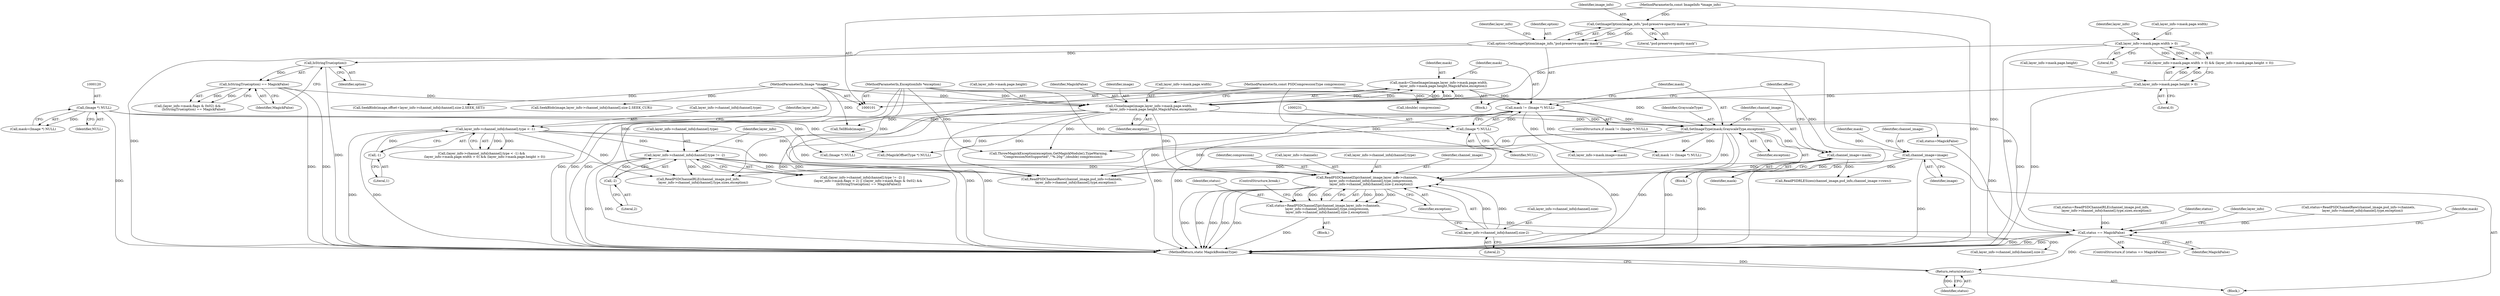 digraph "0_ImageMagick_04a567494786d5bb50894fc8bb8fea0cf496bea8@array" {
"1000316" [label="(Call,ReadPSDChannelZip(channel_image,layer_info->channels,\n        layer_info->channel_info[channel].type,compression,\n        layer_info->channel_info[channel].size-2,exception))"];
"1000238" [label="(Call,channel_image=mask)"];
"1000234" [label="(Call,SetImageType(mask,GrayscaleType,exception))"];
"1000228" [label="(Call,mask != (Image *) NULL)"];
"1000207" [label="(Call,mask=CloneImage(image,layer_info->mask.page.width,\n         layer_info->mask.page.height,MagickFalse,exception))"];
"1000209" [label="(Call,CloneImage(image,layer_info->mask.page.width,\n         layer_info->mask.page.height,MagickFalse,exception))"];
"1000102" [label="(MethodParameterIn,Image *image)"];
"1000135" [label="(Call,layer_info->mask.page.width > 0)"];
"1000144" [label="(Call,layer_info->mask.page.height > 0)"];
"1000188" [label="(Call,IsStringTrue(option) == MagickFalse)"];
"1000189" [label="(Call,IsStringTrue(option))"];
"1000155" [label="(Call,option=GetImageOption(image_info,\"psd:preserve-opacity-mask\"))"];
"1000157" [label="(Call,GetImageOption(image_info,\"psd:preserve-opacity-mask\"))"];
"1000103" [label="(MethodParameterIn,const ImageInfo *image_info)"];
"1000108" [label="(MethodParameterIn,ExceptionInfo *exception)"];
"1000230" [label="(Call,(Image *) NULL)"];
"1000119" [label="(Call,(Image *) NULL)"];
"1000114" [label="(Call,channel_image=image)"];
"1000124" [label="(Call,layer_info->channel_info[channel].type < -1)"];
"1000132" [label="(Call,-1)"];
"1000162" [label="(Call,layer_info->channel_info[channel].type != -2)"];
"1000170" [label="(Call,-2)"];
"1000107" [label="(MethodParameterIn,const PSDCompressionType compression)"];
"1000329" [label="(Call,layer_info->channel_info[channel].size-2)"];
"1000314" [label="(Call,status=ReadPSDChannelZip(channel_image,layer_info->channels,\n        layer_info->channel_info[channel].type,compression,\n        layer_info->channel_info[channel].size-2,exception))"];
"1000368" [label="(Call,status == MagickFalse)"];
"1000393" [label="(Return,return(status);)"];
"1000369" [label="(Identifier,status)"];
"1000353" [label="(Call,SeekBlob(image,offset+layer_info->channel_info[channel].size-2,SEEK_SET))"];
"1000125" [label="(Call,layer_info->channel_info[channel].type)"];
"1000143" [label="(Literal,0)"];
"1000115" [label="(Identifier,channel_image)"];
"1000191" [label="(Identifier,MagickFalse)"];
"1000389" [label="(Identifier,layer_info)"];
"1000166" [label="(Identifier,layer_info)"];
"1000123" [label="(Call,(layer_info->channel_info[channel].type < -1) &&\n      (layer_info->mask.page.width > 0) && (layer_info->mask.page.height > 0))"];
"1000315" [label="(Identifier,status)"];
"1000135" [label="(Call,layer_info->mask.page.width > 0)"];
"1000155" [label="(Call,option=GetImageOption(image_info,\"psd:preserve-opacity-mask\"))"];
"1000328" [label="(Identifier,compression)"];
"1000176" [label="(Identifier,layer_info)"];
"1000314" [label="(Call,status=ReadPSDChannelZip(channel_image,layer_info->channels,\n        layer_info->channel_info[channel].type,compression,\n        layer_info->channel_info[channel].size-2,exception))"];
"1000386" [label="(Call,layer_info->mask.image=mask)"];
"1000190" [label="(Identifier,option)"];
"1000349" [label="(Call,(double) compression)"];
"1000243" [label="(Call,TellBlob(image))"];
"1000339" [label="(ControlStructure,break;)"];
"1000318" [label="(Call,layer_info->channels)"];
"1000114" [label="(Call,channel_image=image)"];
"1000236" [label="(Identifier,GrayscaleType)"];
"1000252" [label="(Call,status=ReadPSDChannelRaw(channel_image,psd_info->channels,\n        layer_info->channel_info[channel].type,exception))"];
"1000145" [label="(Call,layer_info->mask.page.height)"];
"1000189" [label="(Call,IsStringTrue(option))"];
"1000337" [label="(Literal,2)"];
"1000152" [label="(Literal,0)"];
"1000228" [label="(Call,mask != (Image *) NULL)"];
"1000119" [label="(Call,(Image *) NULL)"];
"1000156" [label="(Identifier,option)"];
"1000180" [label="(Call,(layer_info->mask.flags & 0x02) &&\n            (IsStringTrue(option) == MagickFalse))"];
"1000316" [label="(Call,ReadPSDChannelZip(channel_image,layer_info->channels,\n        layer_info->channel_info[channel].type,compression,\n        layer_info->channel_info[channel].size-2,exception))"];
"1000144" [label="(Call,layer_info->mask.page.height > 0)"];
"1000218" [label="(Call,layer_info->mask.page.height)"];
"1000330" [label="(Call,layer_info->channel_info[channel].size)"];
"1000393" [label="(Return,return(status);)"];
"1000226" [label="(Identifier,exception)"];
"1000121" [label="(Identifier,NULL)"];
"1000159" [label="(Literal,\"psd:preserve-opacity-mask\")"];
"1000245" [label="(Call,status=MagickFalse)"];
"1000162" [label="(Call,layer_info->channel_info[channel].type != -2)"];
"1000225" [label="(Identifier,MagickFalse)"];
"1000242" [label="(Identifier,offset)"];
"1000102" [label="(MethodParameterIn,Image *image)"];
"1000103" [label="(MethodParameterIn,const ImageInfo *image_info)"];
"1000107" [label="(MethodParameterIn,const PSDCompressionType compression)"];
"1000229" [label="(Identifier,mask)"];
"1000343" [label="(Call,ThrowMagickException(exception,GetMagickModule(),TypeWarning,\n        \"CompressionNotSupported\",\"'%.20g'\",(double) compression))"];
"1000132" [label="(Call,-1)"];
"1000370" [label="(Identifier,MagickFalse)"];
"1000238" [label="(Call,channel_image=mask)"];
"1000157" [label="(Call,GetImageOption(image_info,\"psd:preserve-opacity-mask\"))"];
"1000171" [label="(Literal,2)"];
"1000230" [label="(Call,(Image *) NULL)"];
"1000227" [label="(ControlStructure,if (mask != (Image *) NULL))"];
"1000134" [label="(Call,(layer_info->mask.page.width > 0) && (layer_info->mask.page.height > 0))"];
"1000209" [label="(Call,CloneImage(image,layer_info->mask.page.width,\n         layer_info->mask.page.height,MagickFalse,exception))"];
"1000368" [label="(Call,status == MagickFalse)"];
"1000250" [label="(Block,)"];
"1000293" [label="(Call,ReadPSDChannelRLE(channel_image,psd_info,\n          layer_info->channel_info[channel].type,sizes,exception))"];
"1000375" [label="(Call,(Image *) NULL)"];
"1000188" [label="(Call,IsStringTrue(option) == MagickFalse)"];
"1000395" [label="(MethodReturn,static MagickBooleanType)"];
"1000148" [label="(Identifier,layer_info)"];
"1000124" [label="(Call,layer_info->channel_info[channel].type < -1)"];
"1000232" [label="(Identifier,NULL)"];
"1000158" [label="(Identifier,image_info)"];
"1000233" [label="(Block,)"];
"1000210" [label="(Identifier,image)"];
"1000235" [label="(Identifier,mask)"];
"1000321" [label="(Call,layer_info->channel_info[channel].type)"];
"1000109" [label="(Block,)"];
"1000373" [label="(Call,mask != (Image *) NULL)"];
"1000139" [label="(Identifier,layer_info)"];
"1000118" [label="(Identifier,mask)"];
"1000357" [label="(Call,layer_info->channel_info[channel].size-2)"];
"1000211" [label="(Call,layer_info->mask.page.width)"];
"1000367" [label="(ControlStructure,if (status == MagickFalse))"];
"1000161" [label="(Call,(layer_info->channel_info[channel].type != -2) ||\n           (layer_info->mask.flags > 2) || ((layer_info->mask.flags & 0x02) &&\n            (IsStringTrue(option) == MagickFalse)))"];
"1000374" [label="(Identifier,mask)"];
"1000207" [label="(Call,mask=CloneImage(image,layer_info->mask.page.width,\n         layer_info->mask.page.height,MagickFalse,exception))"];
"1000136" [label="(Call,layer_info->mask.page.width)"];
"1000163" [label="(Call,layer_info->channel_info[channel].type)"];
"1000108" [label="(MethodParameterIn,ExceptionInfo *exception)"];
"1000273" [label="(Call,ReadPSDRLESizes(channel_image,psd_info,channel_image->rows))"];
"1000116" [label="(Identifier,image)"];
"1000317" [label="(Identifier,channel_image)"];
"1000394" [label="(Identifier,status)"];
"1000291" [label="(Call,status=ReadPSDChannelRLE(channel_image,psd_info,\n          layer_info->channel_info[channel].type,sizes,exception))"];
"1000170" [label="(Call,-2)"];
"1000133" [label="(Literal,1)"];
"1000153" [label="(Block,)"];
"1000208" [label="(Identifier,mask)"];
"1000338" [label="(Identifier,exception)"];
"1000117" [label="(Call,mask=(Image *) NULL)"];
"1000254" [label="(Call,ReadPSDChannelRaw(channel_image,psd_info->channels,\n        layer_info->channel_info[channel].type,exception))"];
"1000234" [label="(Call,SetImageType(mask,GrayscaleType,exception))"];
"1000237" [label="(Identifier,exception)"];
"1000329" [label="(Call,layer_info->channel_info[channel].size-2)"];
"1000282" [label="(Call,(MagickOffsetType *) NULL)"];
"1000193" [label="(Call,SeekBlob(image,layer_info->channel_info[channel].size-2,SEEK_CUR))"];
"1000240" [label="(Identifier,mask)"];
"1000239" [label="(Identifier,channel_image)"];
"1000316" -> "1000314"  [label="AST: "];
"1000316" -> "1000338"  [label="CFG: "];
"1000317" -> "1000316"  [label="AST: "];
"1000318" -> "1000316"  [label="AST: "];
"1000321" -> "1000316"  [label="AST: "];
"1000328" -> "1000316"  [label="AST: "];
"1000329" -> "1000316"  [label="AST: "];
"1000338" -> "1000316"  [label="AST: "];
"1000314" -> "1000316"  [label="CFG: "];
"1000316" -> "1000395"  [label="DDG: "];
"1000316" -> "1000395"  [label="DDG: "];
"1000316" -> "1000395"  [label="DDG: "];
"1000316" -> "1000395"  [label="DDG: "];
"1000316" -> "1000395"  [label="DDG: "];
"1000316" -> "1000314"  [label="DDG: "];
"1000316" -> "1000314"  [label="DDG: "];
"1000316" -> "1000314"  [label="DDG: "];
"1000316" -> "1000314"  [label="DDG: "];
"1000316" -> "1000314"  [label="DDG: "];
"1000316" -> "1000314"  [label="DDG: "];
"1000238" -> "1000316"  [label="DDG: "];
"1000114" -> "1000316"  [label="DDG: "];
"1000124" -> "1000316"  [label="DDG: "];
"1000162" -> "1000316"  [label="DDG: "];
"1000107" -> "1000316"  [label="DDG: "];
"1000329" -> "1000316"  [label="DDG: "];
"1000329" -> "1000316"  [label="DDG: "];
"1000209" -> "1000316"  [label="DDG: "];
"1000234" -> "1000316"  [label="DDG: "];
"1000108" -> "1000316"  [label="DDG: "];
"1000238" -> "1000233"  [label="AST: "];
"1000238" -> "1000240"  [label="CFG: "];
"1000239" -> "1000238"  [label="AST: "];
"1000240" -> "1000238"  [label="AST: "];
"1000242" -> "1000238"  [label="CFG: "];
"1000238" -> "1000395"  [label="DDG: "];
"1000234" -> "1000238"  [label="DDG: "];
"1000238" -> "1000254"  [label="DDG: "];
"1000238" -> "1000273"  [label="DDG: "];
"1000234" -> "1000233"  [label="AST: "];
"1000234" -> "1000237"  [label="CFG: "];
"1000235" -> "1000234"  [label="AST: "];
"1000236" -> "1000234"  [label="AST: "];
"1000237" -> "1000234"  [label="AST: "];
"1000239" -> "1000234"  [label="CFG: "];
"1000234" -> "1000395"  [label="DDG: "];
"1000234" -> "1000395"  [label="DDG: "];
"1000228" -> "1000234"  [label="DDG: "];
"1000209" -> "1000234"  [label="DDG: "];
"1000108" -> "1000234"  [label="DDG: "];
"1000234" -> "1000254"  [label="DDG: "];
"1000234" -> "1000293"  [label="DDG: "];
"1000234" -> "1000343"  [label="DDG: "];
"1000234" -> "1000373"  [label="DDG: "];
"1000234" -> "1000386"  [label="DDG: "];
"1000228" -> "1000227"  [label="AST: "];
"1000228" -> "1000230"  [label="CFG: "];
"1000229" -> "1000228"  [label="AST: "];
"1000230" -> "1000228"  [label="AST: "];
"1000235" -> "1000228"  [label="CFG: "];
"1000242" -> "1000228"  [label="CFG: "];
"1000228" -> "1000395"  [label="DDG: "];
"1000228" -> "1000395"  [label="DDG: "];
"1000207" -> "1000228"  [label="DDG: "];
"1000230" -> "1000228"  [label="DDG: "];
"1000228" -> "1000373"  [label="DDG: "];
"1000228" -> "1000386"  [label="DDG: "];
"1000207" -> "1000153"  [label="AST: "];
"1000207" -> "1000209"  [label="CFG: "];
"1000208" -> "1000207"  [label="AST: "];
"1000209" -> "1000207"  [label="AST: "];
"1000229" -> "1000207"  [label="CFG: "];
"1000207" -> "1000395"  [label="DDG: "];
"1000209" -> "1000207"  [label="DDG: "];
"1000209" -> "1000207"  [label="DDG: "];
"1000209" -> "1000207"  [label="DDG: "];
"1000209" -> "1000207"  [label="DDG: "];
"1000209" -> "1000207"  [label="DDG: "];
"1000209" -> "1000226"  [label="CFG: "];
"1000210" -> "1000209"  [label="AST: "];
"1000211" -> "1000209"  [label="AST: "];
"1000218" -> "1000209"  [label="AST: "];
"1000225" -> "1000209"  [label="AST: "];
"1000226" -> "1000209"  [label="AST: "];
"1000209" -> "1000395"  [label="DDG: "];
"1000209" -> "1000395"  [label="DDG: "];
"1000102" -> "1000209"  [label="DDG: "];
"1000135" -> "1000209"  [label="DDG: "];
"1000144" -> "1000209"  [label="DDG: "];
"1000188" -> "1000209"  [label="DDG: "];
"1000108" -> "1000209"  [label="DDG: "];
"1000209" -> "1000243"  [label="DDG: "];
"1000209" -> "1000245"  [label="DDG: "];
"1000209" -> "1000254"  [label="DDG: "];
"1000209" -> "1000293"  [label="DDG: "];
"1000209" -> "1000343"  [label="DDG: "];
"1000209" -> "1000368"  [label="DDG: "];
"1000102" -> "1000101"  [label="AST: "];
"1000102" -> "1000395"  [label="DDG: "];
"1000102" -> "1000114"  [label="DDG: "];
"1000102" -> "1000193"  [label="DDG: "];
"1000102" -> "1000243"  [label="DDG: "];
"1000102" -> "1000353"  [label="DDG: "];
"1000135" -> "1000134"  [label="AST: "];
"1000135" -> "1000143"  [label="CFG: "];
"1000136" -> "1000135"  [label="AST: "];
"1000143" -> "1000135"  [label="AST: "];
"1000148" -> "1000135"  [label="CFG: "];
"1000134" -> "1000135"  [label="CFG: "];
"1000135" -> "1000395"  [label="DDG: "];
"1000135" -> "1000134"  [label="DDG: "];
"1000135" -> "1000134"  [label="DDG: "];
"1000144" -> "1000134"  [label="AST: "];
"1000144" -> "1000152"  [label="CFG: "];
"1000145" -> "1000144"  [label="AST: "];
"1000152" -> "1000144"  [label="AST: "];
"1000134" -> "1000144"  [label="CFG: "];
"1000144" -> "1000395"  [label="DDG: "];
"1000144" -> "1000134"  [label="DDG: "];
"1000144" -> "1000134"  [label="DDG: "];
"1000188" -> "1000180"  [label="AST: "];
"1000188" -> "1000191"  [label="CFG: "];
"1000189" -> "1000188"  [label="AST: "];
"1000191" -> "1000188"  [label="AST: "];
"1000180" -> "1000188"  [label="CFG: "];
"1000188" -> "1000395"  [label="DDG: "];
"1000188" -> "1000395"  [label="DDG: "];
"1000188" -> "1000180"  [label="DDG: "];
"1000188" -> "1000180"  [label="DDG: "];
"1000189" -> "1000188"  [label="DDG: "];
"1000189" -> "1000190"  [label="CFG: "];
"1000190" -> "1000189"  [label="AST: "];
"1000191" -> "1000189"  [label="CFG: "];
"1000189" -> "1000395"  [label="DDG: "];
"1000155" -> "1000189"  [label="DDG: "];
"1000155" -> "1000153"  [label="AST: "];
"1000155" -> "1000157"  [label="CFG: "];
"1000156" -> "1000155"  [label="AST: "];
"1000157" -> "1000155"  [label="AST: "];
"1000166" -> "1000155"  [label="CFG: "];
"1000155" -> "1000395"  [label="DDG: "];
"1000155" -> "1000395"  [label="DDG: "];
"1000157" -> "1000155"  [label="DDG: "];
"1000157" -> "1000155"  [label="DDG: "];
"1000157" -> "1000159"  [label="CFG: "];
"1000158" -> "1000157"  [label="AST: "];
"1000159" -> "1000157"  [label="AST: "];
"1000157" -> "1000395"  [label="DDG: "];
"1000103" -> "1000157"  [label="DDG: "];
"1000103" -> "1000101"  [label="AST: "];
"1000103" -> "1000395"  [label="DDG: "];
"1000108" -> "1000101"  [label="AST: "];
"1000108" -> "1000395"  [label="DDG: "];
"1000108" -> "1000254"  [label="DDG: "];
"1000108" -> "1000293"  [label="DDG: "];
"1000108" -> "1000343"  [label="DDG: "];
"1000230" -> "1000232"  [label="CFG: "];
"1000231" -> "1000230"  [label="AST: "];
"1000232" -> "1000230"  [label="AST: "];
"1000230" -> "1000395"  [label="DDG: "];
"1000119" -> "1000230"  [label="DDG: "];
"1000230" -> "1000282"  [label="DDG: "];
"1000230" -> "1000375"  [label="DDG: "];
"1000119" -> "1000117"  [label="AST: "];
"1000119" -> "1000121"  [label="CFG: "];
"1000120" -> "1000119"  [label="AST: "];
"1000121" -> "1000119"  [label="AST: "];
"1000117" -> "1000119"  [label="CFG: "];
"1000119" -> "1000395"  [label="DDG: "];
"1000119" -> "1000117"  [label="DDG: "];
"1000119" -> "1000282"  [label="DDG: "];
"1000119" -> "1000375"  [label="DDG: "];
"1000114" -> "1000109"  [label="AST: "];
"1000114" -> "1000116"  [label="CFG: "];
"1000115" -> "1000114"  [label="AST: "];
"1000116" -> "1000114"  [label="AST: "];
"1000118" -> "1000114"  [label="CFG: "];
"1000114" -> "1000395"  [label="DDG: "];
"1000114" -> "1000254"  [label="DDG: "];
"1000114" -> "1000273"  [label="DDG: "];
"1000124" -> "1000123"  [label="AST: "];
"1000124" -> "1000132"  [label="CFG: "];
"1000125" -> "1000124"  [label="AST: "];
"1000132" -> "1000124"  [label="AST: "];
"1000139" -> "1000124"  [label="CFG: "];
"1000123" -> "1000124"  [label="CFG: "];
"1000124" -> "1000395"  [label="DDG: "];
"1000124" -> "1000395"  [label="DDG: "];
"1000124" -> "1000123"  [label="DDG: "];
"1000124" -> "1000123"  [label="DDG: "];
"1000132" -> "1000124"  [label="DDG: "];
"1000124" -> "1000162"  [label="DDG: "];
"1000124" -> "1000254"  [label="DDG: "];
"1000124" -> "1000293"  [label="DDG: "];
"1000132" -> "1000133"  [label="CFG: "];
"1000133" -> "1000132"  [label="AST: "];
"1000162" -> "1000161"  [label="AST: "];
"1000162" -> "1000170"  [label="CFG: "];
"1000163" -> "1000162"  [label="AST: "];
"1000170" -> "1000162"  [label="AST: "];
"1000176" -> "1000162"  [label="CFG: "];
"1000161" -> "1000162"  [label="CFG: "];
"1000162" -> "1000395"  [label="DDG: "];
"1000162" -> "1000395"  [label="DDG: "];
"1000162" -> "1000161"  [label="DDG: "];
"1000162" -> "1000161"  [label="DDG: "];
"1000170" -> "1000162"  [label="DDG: "];
"1000162" -> "1000254"  [label="DDG: "];
"1000162" -> "1000293"  [label="DDG: "];
"1000170" -> "1000171"  [label="CFG: "];
"1000171" -> "1000170"  [label="AST: "];
"1000107" -> "1000101"  [label="AST: "];
"1000107" -> "1000395"  [label="DDG: "];
"1000107" -> "1000349"  [label="DDG: "];
"1000329" -> "1000337"  [label="CFG: "];
"1000330" -> "1000329"  [label="AST: "];
"1000337" -> "1000329"  [label="AST: "];
"1000338" -> "1000329"  [label="CFG: "];
"1000329" -> "1000357"  [label="DDG: "];
"1000314" -> "1000250"  [label="AST: "];
"1000315" -> "1000314"  [label="AST: "];
"1000339" -> "1000314"  [label="CFG: "];
"1000314" -> "1000395"  [label="DDG: "];
"1000314" -> "1000368"  [label="DDG: "];
"1000368" -> "1000367"  [label="AST: "];
"1000368" -> "1000370"  [label="CFG: "];
"1000369" -> "1000368"  [label="AST: "];
"1000370" -> "1000368"  [label="AST: "];
"1000374" -> "1000368"  [label="CFG: "];
"1000389" -> "1000368"  [label="CFG: "];
"1000368" -> "1000395"  [label="DDG: "];
"1000368" -> "1000395"  [label="DDG: "];
"1000368" -> "1000395"  [label="DDG: "];
"1000252" -> "1000368"  [label="DDG: "];
"1000245" -> "1000368"  [label="DDG: "];
"1000291" -> "1000368"  [label="DDG: "];
"1000368" -> "1000393"  [label="DDG: "];
"1000393" -> "1000109"  [label="AST: "];
"1000393" -> "1000394"  [label="CFG: "];
"1000394" -> "1000393"  [label="AST: "];
"1000395" -> "1000393"  [label="CFG: "];
"1000393" -> "1000395"  [label="DDG: "];
"1000394" -> "1000393"  [label="DDG: "];
}
